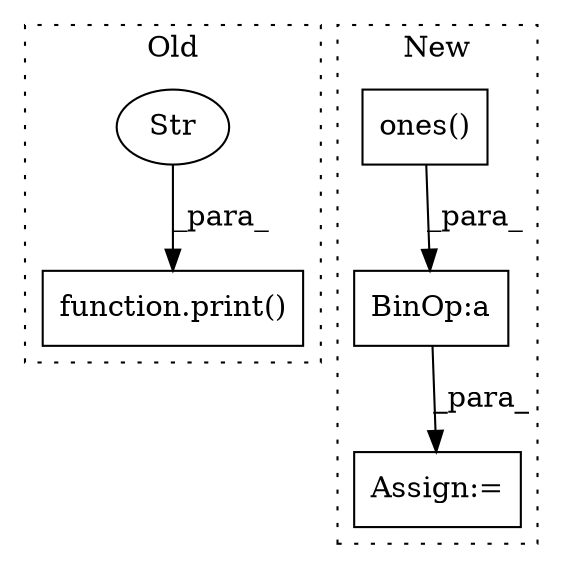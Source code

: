 digraph G {
subgraph cluster0 {
1 [label="function.print()" a="75" s="2960,2983" l="6,1" shape="box"];
5 [label="Str" a="66" s="2966" l="9" shape="ellipse"];
label = "Old";
style="dotted";
}
subgraph cluster1 {
2 [label="ones()" a="75" s="2443,2471" l="8,16" shape="box"];
3 [label="Assign:=" a="68" s="2440" l="3" shape="box"];
4 [label="BinOp:a" a="82" s="2487" l="3" shape="box"];
label = "New";
style="dotted";
}
2 -> 4 [label="_para_"];
4 -> 3 [label="_para_"];
5 -> 1 [label="_para_"];
}